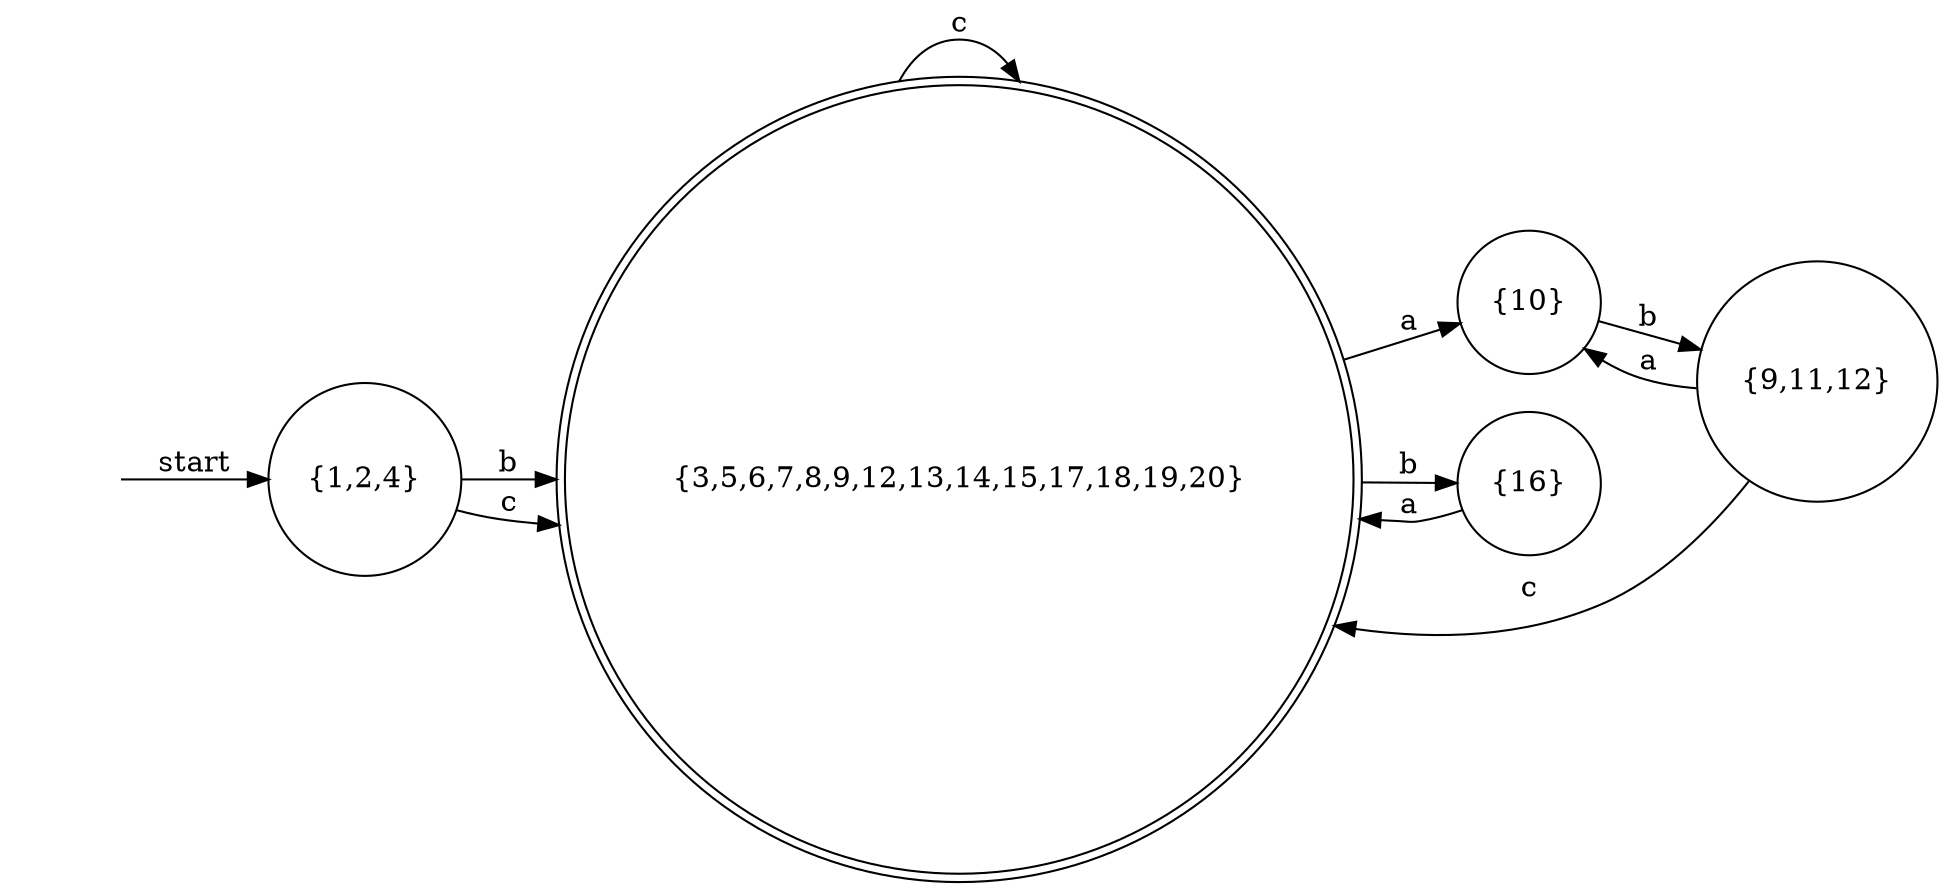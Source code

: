 digraph graph_3_4{
    rankdir=LR;

    "" [shape = none];
    "{3,5,6,7,8,9,12,13,14,15,17,18,19,20}" [shape = doublecircle];
    node [shape = circle];

    "" -> "{1,2,4}" [label = "start"];  
    "{1,2,4}" -> "{3,5,6,7,8,9,12,13,14,15,17,18,19,20}" [label = "b"];
    "{1,2,4}" -> "{3,5,6,7,8,9,12,13,14,15,17,18,19,20}" [label = "c"];
    "{3,5,6,7,8,9,12,13,14,15,17,18,19,20}" -> "{10}" [label = "a"]; 
    "{3,5,6,7,8,9,12,13,14,15,17,18,19,20}" -> "{16}" [label = "b"];
    "{3,5,6,7,8,9,12,13,14,15,17,18,19,20}" -> "{3,5,6,7,8,9,12,13,14,15,17,18,19,20}" [label = "c"];
    "{10}" -> "{9,11,12}" [label = "b"];
    "{16}" -> "{3,5,6,7,8,9,12,13,14,15,17,18,19,20}" [label = "a"];
    "{9,11,12}" -> "{10}" [label = "a"]; 
    "{9,11,12}" -> "{3,5,6,7,8,9,12,13,14,15,17,18,19,20}" [label = "c"];
}
